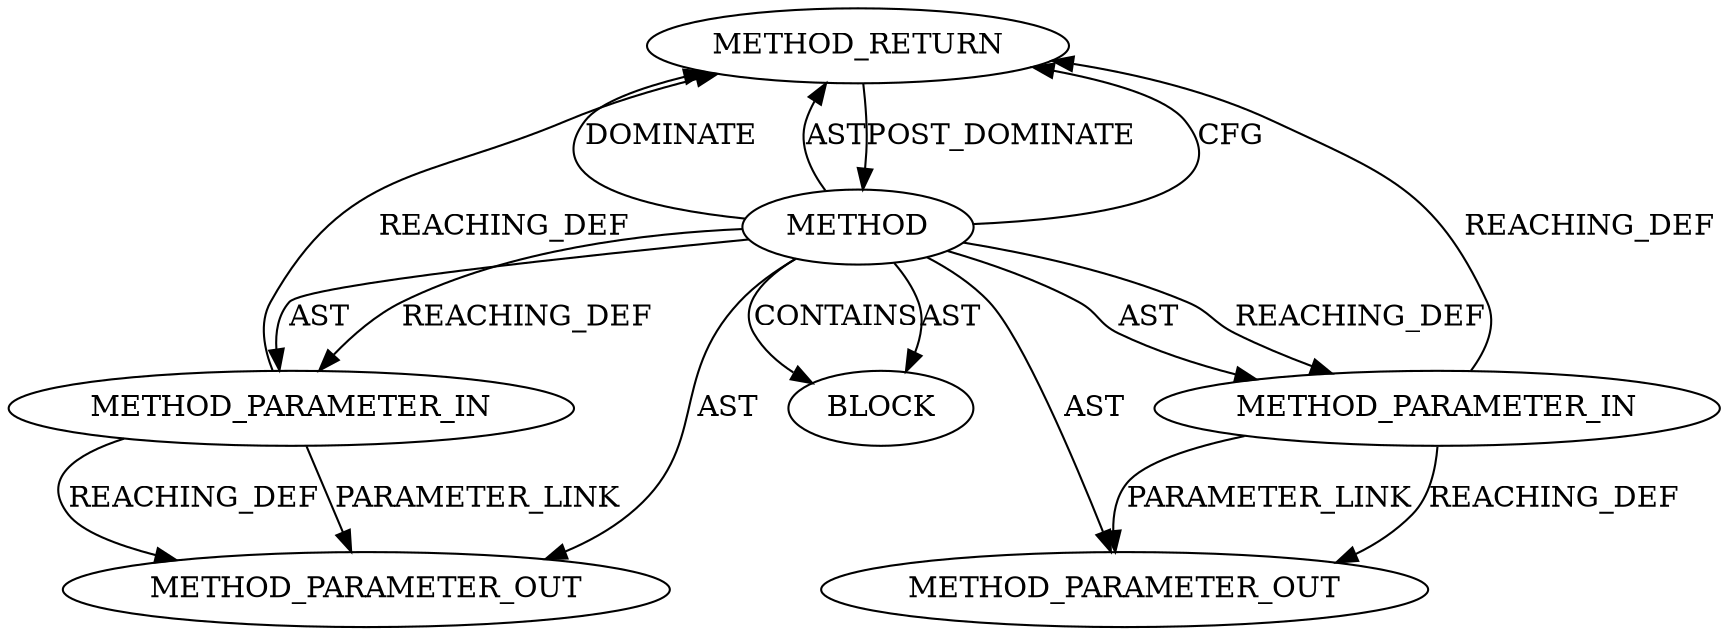 digraph {
  25529 [label=METHOD_RETURN ORDER=2 CODE="RET" TYPE_FULL_NAME="ANY" EVALUATION_STRATEGY="BY_VALUE"]
  25527 [label=METHOD_PARAMETER_IN ORDER=2 CODE="p2" IS_VARIADIC=false TYPE_FULL_NAME="ANY" EVALUATION_STRATEGY="BY_VALUE" INDEX=2 NAME="p2"]
  25525 [label=METHOD AST_PARENT_TYPE="NAMESPACE_BLOCK" AST_PARENT_FULL_NAME="<global>" ORDER=0 CODE="<empty>" FULL_NAME="pqueue_insert" IS_EXTERNAL=true FILENAME="<empty>" SIGNATURE="" NAME="pqueue_insert"]
  25526 [label=METHOD_PARAMETER_IN ORDER=1 CODE="p1" IS_VARIADIC=false TYPE_FULL_NAME="ANY" EVALUATION_STRATEGY="BY_VALUE" INDEX=1 NAME="p1"]
  27220 [label=METHOD_PARAMETER_OUT ORDER=1 CODE="p1" IS_VARIADIC=false TYPE_FULL_NAME="ANY" EVALUATION_STRATEGY="BY_VALUE" INDEX=1 NAME="p1"]
  25528 [label=BLOCK ORDER=1 ARGUMENT_INDEX=1 CODE="<empty>" TYPE_FULL_NAME="ANY"]
  27221 [label=METHOD_PARAMETER_OUT ORDER=2 CODE="p2" IS_VARIADIC=false TYPE_FULL_NAME="ANY" EVALUATION_STRATEGY="BY_VALUE" INDEX=2 NAME="p2"]
  25525 -> 25529 [label=CFG ]
  25526 -> 27220 [label=REACHING_DEF VARIABLE="p1"]
  25525 -> 25529 [label=DOMINATE ]
  25525 -> 27220 [label=AST ]
  25527 -> 27221 [label=PARAMETER_LINK ]
  25525 -> 25526 [label=REACHING_DEF VARIABLE=""]
  25527 -> 27221 [label=REACHING_DEF VARIABLE="p2"]
  25526 -> 25529 [label=REACHING_DEF VARIABLE="p1"]
  25525 -> 25529 [label=AST ]
  25526 -> 27220 [label=PARAMETER_LINK ]
  25525 -> 25528 [label=CONTAINS ]
  25525 -> 25526 [label=AST ]
  25529 -> 25525 [label=POST_DOMINATE ]
  25525 -> 25527 [label=REACHING_DEF VARIABLE=""]
  25525 -> 25528 [label=AST ]
  25525 -> 25527 [label=AST ]
  25525 -> 27221 [label=AST ]
  25527 -> 25529 [label=REACHING_DEF VARIABLE="p2"]
}
